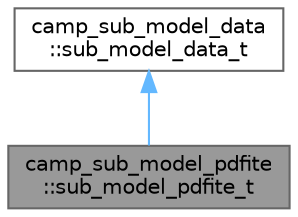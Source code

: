digraph "camp_sub_model_pdfite::sub_model_pdfite_t"
{
 // LATEX_PDF_SIZE
  bgcolor="transparent";
  edge [fontname=Helvetica,fontsize=10,labelfontname=Helvetica,labelfontsize=10];
  node [fontname=Helvetica,fontsize=10,shape=box,height=0.2,width=0.4];
  Node1 [label="camp_sub_model_pdfite\l::sub_model_pdfite_t",height=0.2,width=0.4,color="gray40", fillcolor="grey60", style="filled", fontcolor="black",tooltip="Generic test reaction data type."];
  Node2 -> Node1 [dir="back",color="steelblue1",style="solid"];
  Node2 [label="camp_sub_model_data\l::sub_model_data_t",height=0.2,width=0.4,color="gray40", fillcolor="white", style="filled",URL="$structcamp__sub__model__data_1_1sub__model__data__t.html",tooltip="Abstract sub-model data type."];
}
